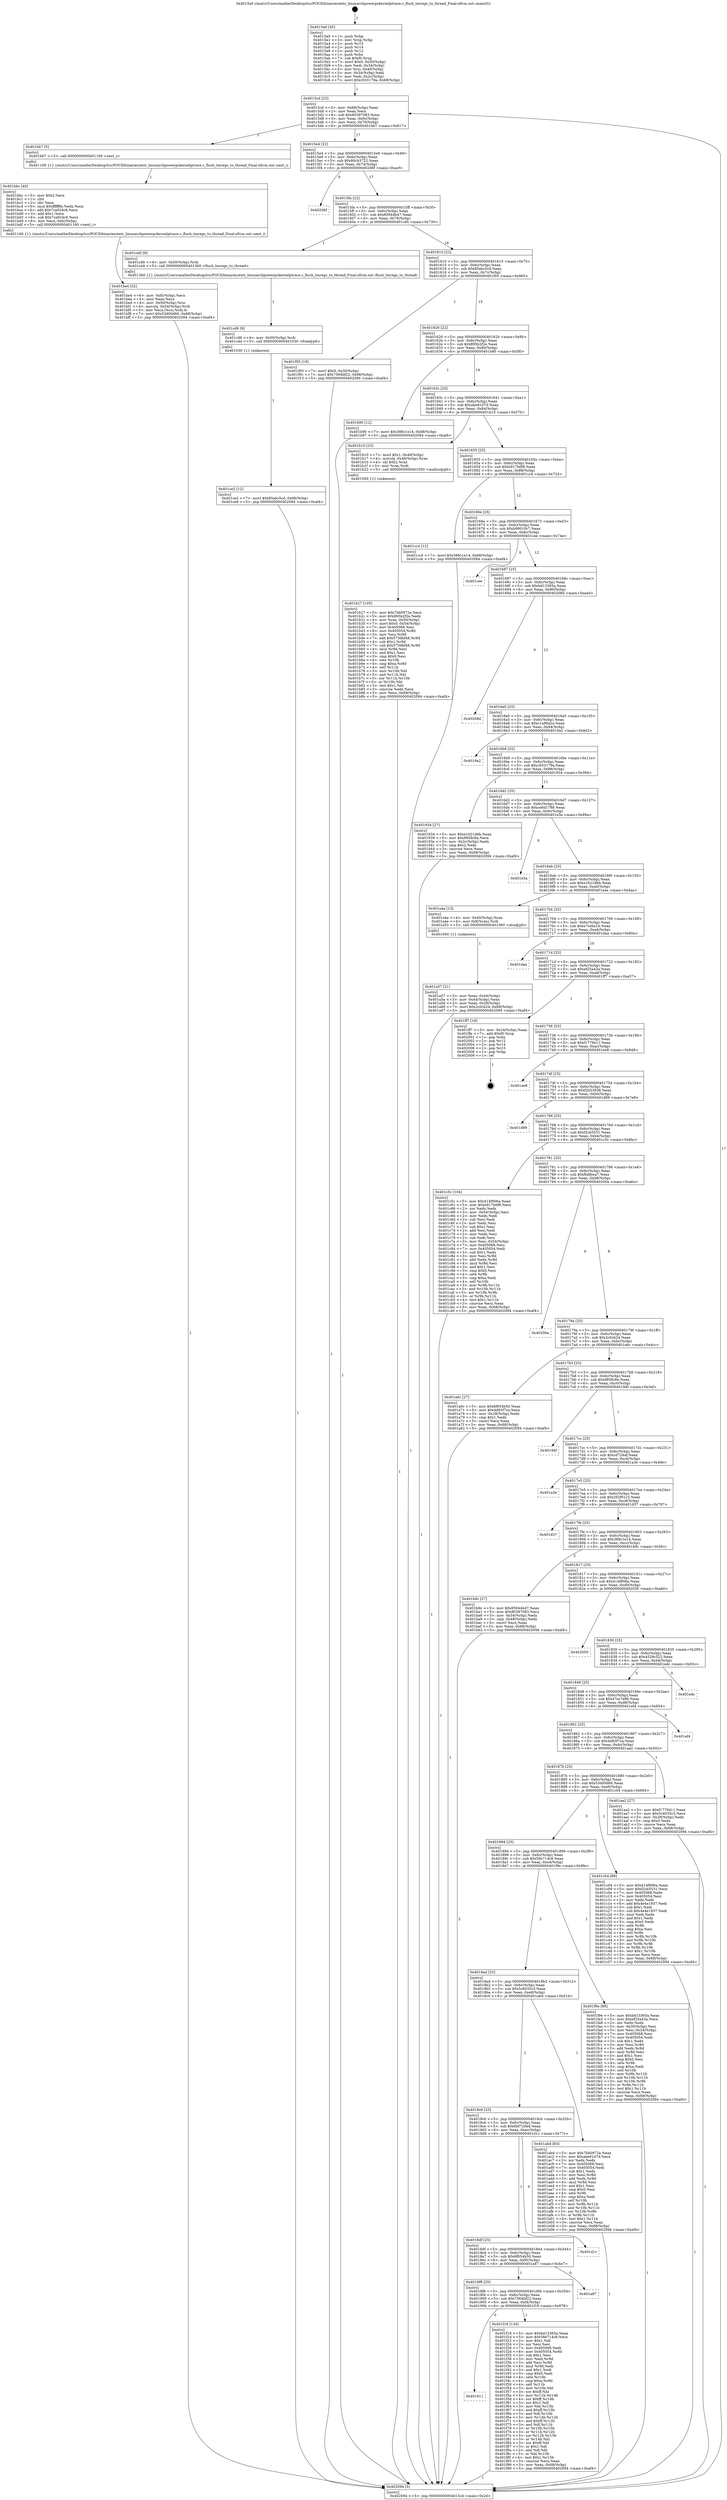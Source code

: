 digraph "0x4015a0" {
  label = "0x4015a0 (/mnt/c/Users/mathe/Desktop/tcc/POCII/binaries/extr_linuxarchpowerpckernelptrace.c_flush_tmregs_to_thread_Final-ollvm.out::main(0))"
  labelloc = "t"
  node[shape=record]

  Entry [label="",width=0.3,height=0.3,shape=circle,fillcolor=black,style=filled]
  "0x4015cd" [label="{
     0x4015cd [23]\l
     | [instrs]\l
     &nbsp;&nbsp;0x4015cd \<+3\>: mov -0x68(%rbp),%eax\l
     &nbsp;&nbsp;0x4015d0 \<+2\>: mov %eax,%ecx\l
     &nbsp;&nbsp;0x4015d2 \<+6\>: sub $0x80397083,%ecx\l
     &nbsp;&nbsp;0x4015d8 \<+3\>: mov %eax,-0x6c(%rbp)\l
     &nbsp;&nbsp;0x4015db \<+3\>: mov %ecx,-0x70(%rbp)\l
     &nbsp;&nbsp;0x4015de \<+6\>: je 0000000000401bb7 \<main+0x617\>\l
  }"]
  "0x401bb7" [label="{
     0x401bb7 [5]\l
     | [instrs]\l
     &nbsp;&nbsp;0x401bb7 \<+5\>: call 0000000000401160 \<next_i\>\l
     | [calls]\l
     &nbsp;&nbsp;0x401160 \{1\} (/mnt/c/Users/mathe/Desktop/tcc/POCII/binaries/extr_linuxarchpowerpckernelptrace.c_flush_tmregs_to_thread_Final-ollvm.out::next_i)\l
  }"]
  "0x4015e4" [label="{
     0x4015e4 [22]\l
     | [instrs]\l
     &nbsp;&nbsp;0x4015e4 \<+5\>: jmp 00000000004015e9 \<main+0x49\>\l
     &nbsp;&nbsp;0x4015e9 \<+3\>: mov -0x6c(%rbp),%eax\l
     &nbsp;&nbsp;0x4015ec \<+5\>: sub $0x80cb3722,%eax\l
     &nbsp;&nbsp;0x4015f1 \<+3\>: mov %eax,-0x74(%rbp)\l
     &nbsp;&nbsp;0x4015f4 \<+6\>: je 000000000040206f \<main+0xacf\>\l
  }"]
  Exit [label="",width=0.3,height=0.3,shape=circle,fillcolor=black,style=filled,peripheries=2]
  "0x40206f" [label="{
     0x40206f\l
  }", style=dashed]
  "0x4015fa" [label="{
     0x4015fa [22]\l
     | [instrs]\l
     &nbsp;&nbsp;0x4015fa \<+5\>: jmp 00000000004015ff \<main+0x5f\>\l
     &nbsp;&nbsp;0x4015ff \<+3\>: mov -0x6c(%rbp),%eax\l
     &nbsp;&nbsp;0x401602 \<+5\>: sub $0x85944b47,%eax\l
     &nbsp;&nbsp;0x401607 \<+3\>: mov %eax,-0x78(%rbp)\l
     &nbsp;&nbsp;0x40160a \<+6\>: je 0000000000401cd0 \<main+0x730\>\l
  }"]
  "0x401911" [label="{
     0x401911\l
  }", style=dashed]
  "0x401cd0" [label="{
     0x401cd0 [9]\l
     | [instrs]\l
     &nbsp;&nbsp;0x401cd0 \<+4\>: mov -0x50(%rbp),%rdi\l
     &nbsp;&nbsp;0x401cd4 \<+5\>: call 00000000004013b0 \<flush_tmregs_to_thread\>\l
     | [calls]\l
     &nbsp;&nbsp;0x4013b0 \{1\} (/mnt/c/Users/mathe/Desktop/tcc/POCII/binaries/extr_linuxarchpowerpckernelptrace.c_flush_tmregs_to_thread_Final-ollvm.out::flush_tmregs_to_thread)\l
  }"]
  "0x401610" [label="{
     0x401610 [22]\l
     | [instrs]\l
     &nbsp;&nbsp;0x401610 \<+5\>: jmp 0000000000401615 \<main+0x75\>\l
     &nbsp;&nbsp;0x401615 \<+3\>: mov -0x6c(%rbp),%eax\l
     &nbsp;&nbsp;0x401618 \<+5\>: sub $0x85abc5cd,%eax\l
     &nbsp;&nbsp;0x40161d \<+3\>: mov %eax,-0x7c(%rbp)\l
     &nbsp;&nbsp;0x401620 \<+6\>: je 0000000000401f05 \<main+0x965\>\l
  }"]
  "0x401f18" [label="{
     0x401f18 [134]\l
     | [instrs]\l
     &nbsp;&nbsp;0x401f18 \<+5\>: mov $0xbd13365a,%eax\l
     &nbsp;&nbsp;0x401f1d \<+5\>: mov $0x58e714c8,%ecx\l
     &nbsp;&nbsp;0x401f22 \<+2\>: mov $0x1,%dl\l
     &nbsp;&nbsp;0x401f24 \<+2\>: xor %esi,%esi\l
     &nbsp;&nbsp;0x401f26 \<+7\>: mov 0x405068,%edi\l
     &nbsp;&nbsp;0x401f2d \<+8\>: mov 0x405054,%r8d\l
     &nbsp;&nbsp;0x401f35 \<+3\>: sub $0x1,%esi\l
     &nbsp;&nbsp;0x401f38 \<+3\>: mov %edi,%r9d\l
     &nbsp;&nbsp;0x401f3b \<+3\>: add %esi,%r9d\l
     &nbsp;&nbsp;0x401f3e \<+4\>: imul %r9d,%edi\l
     &nbsp;&nbsp;0x401f42 \<+3\>: and $0x1,%edi\l
     &nbsp;&nbsp;0x401f45 \<+3\>: cmp $0x0,%edi\l
     &nbsp;&nbsp;0x401f48 \<+4\>: sete %r10b\l
     &nbsp;&nbsp;0x401f4c \<+4\>: cmp $0xa,%r8d\l
     &nbsp;&nbsp;0x401f50 \<+4\>: setl %r11b\l
     &nbsp;&nbsp;0x401f54 \<+3\>: mov %r10b,%bl\l
     &nbsp;&nbsp;0x401f57 \<+3\>: xor $0xff,%bl\l
     &nbsp;&nbsp;0x401f5a \<+3\>: mov %r11b,%r14b\l
     &nbsp;&nbsp;0x401f5d \<+4\>: xor $0xff,%r14b\l
     &nbsp;&nbsp;0x401f61 \<+3\>: xor $0x1,%dl\l
     &nbsp;&nbsp;0x401f64 \<+3\>: mov %bl,%r15b\l
     &nbsp;&nbsp;0x401f67 \<+4\>: and $0xff,%r15b\l
     &nbsp;&nbsp;0x401f6b \<+3\>: and %dl,%r10b\l
     &nbsp;&nbsp;0x401f6e \<+3\>: mov %r14b,%r12b\l
     &nbsp;&nbsp;0x401f71 \<+4\>: and $0xff,%r12b\l
     &nbsp;&nbsp;0x401f75 \<+3\>: and %dl,%r11b\l
     &nbsp;&nbsp;0x401f78 \<+3\>: or %r10b,%r15b\l
     &nbsp;&nbsp;0x401f7b \<+3\>: or %r11b,%r12b\l
     &nbsp;&nbsp;0x401f7e \<+3\>: xor %r12b,%r15b\l
     &nbsp;&nbsp;0x401f81 \<+3\>: or %r14b,%bl\l
     &nbsp;&nbsp;0x401f84 \<+3\>: xor $0xff,%bl\l
     &nbsp;&nbsp;0x401f87 \<+3\>: or $0x1,%dl\l
     &nbsp;&nbsp;0x401f8a \<+2\>: and %dl,%bl\l
     &nbsp;&nbsp;0x401f8c \<+3\>: or %bl,%r15b\l
     &nbsp;&nbsp;0x401f8f \<+4\>: test $0x1,%r15b\l
     &nbsp;&nbsp;0x401f93 \<+3\>: cmovne %ecx,%eax\l
     &nbsp;&nbsp;0x401f96 \<+3\>: mov %eax,-0x68(%rbp)\l
     &nbsp;&nbsp;0x401f99 \<+5\>: jmp 0000000000402094 \<main+0xaf4\>\l
  }"]
  "0x401f05" [label="{
     0x401f05 [19]\l
     | [instrs]\l
     &nbsp;&nbsp;0x401f05 \<+7\>: movl $0x0,-0x30(%rbp)\l
     &nbsp;&nbsp;0x401f0c \<+7\>: movl $0x7564bf22,-0x68(%rbp)\l
     &nbsp;&nbsp;0x401f13 \<+5\>: jmp 0000000000402094 \<main+0xaf4\>\l
  }"]
  "0x401626" [label="{
     0x401626 [22]\l
     | [instrs]\l
     &nbsp;&nbsp;0x401626 \<+5\>: jmp 000000000040162b \<main+0x8b\>\l
     &nbsp;&nbsp;0x40162b \<+3\>: mov -0x6c(%rbp),%eax\l
     &nbsp;&nbsp;0x40162e \<+5\>: sub $0x895b2f2e,%eax\l
     &nbsp;&nbsp;0x401633 \<+3\>: mov %eax,-0x80(%rbp)\l
     &nbsp;&nbsp;0x401636 \<+6\>: je 0000000000401b90 \<main+0x5f0\>\l
  }"]
  "0x4018f8" [label="{
     0x4018f8 [25]\l
     | [instrs]\l
     &nbsp;&nbsp;0x4018f8 \<+5\>: jmp 00000000004018fd \<main+0x35d\>\l
     &nbsp;&nbsp;0x4018fd \<+3\>: mov -0x6c(%rbp),%eax\l
     &nbsp;&nbsp;0x401900 \<+5\>: sub $0x7564bf22,%eax\l
     &nbsp;&nbsp;0x401905 \<+6\>: mov %eax,-0xf4(%rbp)\l
     &nbsp;&nbsp;0x40190b \<+6\>: je 0000000000401f18 \<main+0x978\>\l
  }"]
  "0x401b90" [label="{
     0x401b90 [12]\l
     | [instrs]\l
     &nbsp;&nbsp;0x401b90 \<+7\>: movl $0x388c1e14,-0x68(%rbp)\l
     &nbsp;&nbsp;0x401b97 \<+5\>: jmp 0000000000402094 \<main+0xaf4\>\l
  }"]
  "0x40163c" [label="{
     0x40163c [25]\l
     | [instrs]\l
     &nbsp;&nbsp;0x40163c \<+5\>: jmp 0000000000401641 \<main+0xa1\>\l
     &nbsp;&nbsp;0x401641 \<+3\>: mov -0x6c(%rbp),%eax\l
     &nbsp;&nbsp;0x401644 \<+5\>: sub $0xabe91d7d,%eax\l
     &nbsp;&nbsp;0x401649 \<+6\>: mov %eax,-0x84(%rbp)\l
     &nbsp;&nbsp;0x40164f \<+6\>: je 0000000000401b10 \<main+0x570\>\l
  }"]
  "0x401a87" [label="{
     0x401a87\l
  }", style=dashed]
  "0x401b10" [label="{
     0x401b10 [23]\l
     | [instrs]\l
     &nbsp;&nbsp;0x401b10 \<+7\>: movl $0x1,-0x48(%rbp)\l
     &nbsp;&nbsp;0x401b17 \<+4\>: movslq -0x48(%rbp),%rax\l
     &nbsp;&nbsp;0x401b1b \<+4\>: shl $0x2,%rax\l
     &nbsp;&nbsp;0x401b1f \<+3\>: mov %rax,%rdi\l
     &nbsp;&nbsp;0x401b22 \<+5\>: call 0000000000401050 \<malloc@plt\>\l
     | [calls]\l
     &nbsp;&nbsp;0x401050 \{1\} (unknown)\l
  }"]
  "0x401655" [label="{
     0x401655 [25]\l
     | [instrs]\l
     &nbsp;&nbsp;0x401655 \<+5\>: jmp 000000000040165a \<main+0xba\>\l
     &nbsp;&nbsp;0x40165a \<+3\>: mov -0x6c(%rbp),%eax\l
     &nbsp;&nbsp;0x40165d \<+5\>: sub $0xb917b6f8,%eax\l
     &nbsp;&nbsp;0x401662 \<+6\>: mov %eax,-0x88(%rbp)\l
     &nbsp;&nbsp;0x401668 \<+6\>: je 0000000000401cc4 \<main+0x724\>\l
  }"]
  "0x4018df" [label="{
     0x4018df [25]\l
     | [instrs]\l
     &nbsp;&nbsp;0x4018df \<+5\>: jmp 00000000004018e4 \<main+0x344\>\l
     &nbsp;&nbsp;0x4018e4 \<+3\>: mov -0x6c(%rbp),%eax\l
     &nbsp;&nbsp;0x4018e7 \<+5\>: sub $0x6f654b50,%eax\l
     &nbsp;&nbsp;0x4018ec \<+6\>: mov %eax,-0xf0(%rbp)\l
     &nbsp;&nbsp;0x4018f2 \<+6\>: je 0000000000401a87 \<main+0x4e7\>\l
  }"]
  "0x401cc4" [label="{
     0x401cc4 [12]\l
     | [instrs]\l
     &nbsp;&nbsp;0x401cc4 \<+7\>: movl $0x388c1e14,-0x68(%rbp)\l
     &nbsp;&nbsp;0x401ccb \<+5\>: jmp 0000000000402094 \<main+0xaf4\>\l
  }"]
  "0x40166e" [label="{
     0x40166e [25]\l
     | [instrs]\l
     &nbsp;&nbsp;0x40166e \<+5\>: jmp 0000000000401673 \<main+0xd3\>\l
     &nbsp;&nbsp;0x401673 \<+3\>: mov -0x6c(%rbp),%eax\l
     &nbsp;&nbsp;0x401676 \<+5\>: sub $0xb99010c7,%eax\l
     &nbsp;&nbsp;0x40167b \<+6\>: mov %eax,-0x8c(%rbp)\l
     &nbsp;&nbsp;0x401681 \<+6\>: je 0000000000401cee \<main+0x74e\>\l
  }"]
  "0x401d1c" [label="{
     0x401d1c\l
  }", style=dashed]
  "0x401cee" [label="{
     0x401cee\l
  }", style=dashed]
  "0x401687" [label="{
     0x401687 [25]\l
     | [instrs]\l
     &nbsp;&nbsp;0x401687 \<+5\>: jmp 000000000040168c \<main+0xec\>\l
     &nbsp;&nbsp;0x40168c \<+3\>: mov -0x6c(%rbp),%eax\l
     &nbsp;&nbsp;0x40168f \<+5\>: sub $0xbd13365a,%eax\l
     &nbsp;&nbsp;0x401694 \<+6\>: mov %eax,-0x90(%rbp)\l
     &nbsp;&nbsp;0x40169a \<+6\>: je 000000000040208d \<main+0xaed\>\l
  }"]
  "0x401ce2" [label="{
     0x401ce2 [12]\l
     | [instrs]\l
     &nbsp;&nbsp;0x401ce2 \<+7\>: movl $0x85abc5cd,-0x68(%rbp)\l
     &nbsp;&nbsp;0x401ce9 \<+5\>: jmp 0000000000402094 \<main+0xaf4\>\l
  }"]
  "0x40208d" [label="{
     0x40208d\l
  }", style=dashed]
  "0x4016a0" [label="{
     0x4016a0 [25]\l
     | [instrs]\l
     &nbsp;&nbsp;0x4016a0 \<+5\>: jmp 00000000004016a5 \<main+0x105\>\l
     &nbsp;&nbsp;0x4016a5 \<+3\>: mov -0x6c(%rbp),%eax\l
     &nbsp;&nbsp;0x4016a8 \<+5\>: sub $0xc1a98a2a,%eax\l
     &nbsp;&nbsp;0x4016ad \<+6\>: mov %eax,-0x94(%rbp)\l
     &nbsp;&nbsp;0x4016b3 \<+6\>: je 00000000004019a2 \<main+0x402\>\l
  }"]
  "0x401cd9" [label="{
     0x401cd9 [9]\l
     | [instrs]\l
     &nbsp;&nbsp;0x401cd9 \<+4\>: mov -0x50(%rbp),%rdi\l
     &nbsp;&nbsp;0x401cdd \<+5\>: call 0000000000401030 \<free@plt\>\l
     | [calls]\l
     &nbsp;&nbsp;0x401030 \{1\} (unknown)\l
  }"]
  "0x4019a2" [label="{
     0x4019a2\l
  }", style=dashed]
  "0x4016b9" [label="{
     0x4016b9 [25]\l
     | [instrs]\l
     &nbsp;&nbsp;0x4016b9 \<+5\>: jmp 00000000004016be \<main+0x11e\>\l
     &nbsp;&nbsp;0x4016be \<+3\>: mov -0x6c(%rbp),%eax\l
     &nbsp;&nbsp;0x4016c1 \<+5\>: sub $0xc933179a,%eax\l
     &nbsp;&nbsp;0x4016c6 \<+6\>: mov %eax,-0x98(%rbp)\l
     &nbsp;&nbsp;0x4016cc \<+6\>: je 0000000000401934 \<main+0x394\>\l
  }"]
  "0x401be4" [label="{
     0x401be4 [32]\l
     | [instrs]\l
     &nbsp;&nbsp;0x401be4 \<+6\>: mov -0xfc(%rbp),%ecx\l
     &nbsp;&nbsp;0x401bea \<+3\>: imul %eax,%ecx\l
     &nbsp;&nbsp;0x401bed \<+4\>: mov -0x50(%rbp),%rsi\l
     &nbsp;&nbsp;0x401bf1 \<+4\>: movslq -0x54(%rbp),%rdi\l
     &nbsp;&nbsp;0x401bf5 \<+3\>: mov %ecx,(%rsi,%rdi,4)\l
     &nbsp;&nbsp;0x401bf8 \<+7\>: movl $0x53d00d66,-0x68(%rbp)\l
     &nbsp;&nbsp;0x401bff \<+5\>: jmp 0000000000402094 \<main+0xaf4\>\l
  }"]
  "0x401934" [label="{
     0x401934 [27]\l
     | [instrs]\l
     &nbsp;&nbsp;0x401934 \<+5\>: mov $0xe1621d6b,%eax\l
     &nbsp;&nbsp;0x401939 \<+5\>: mov $0x9858c6e,%ecx\l
     &nbsp;&nbsp;0x40193e \<+3\>: mov -0x2c(%rbp),%edx\l
     &nbsp;&nbsp;0x401941 \<+3\>: cmp $0x2,%edx\l
     &nbsp;&nbsp;0x401944 \<+3\>: cmovne %ecx,%eax\l
     &nbsp;&nbsp;0x401947 \<+3\>: mov %eax,-0x68(%rbp)\l
     &nbsp;&nbsp;0x40194a \<+5\>: jmp 0000000000402094 \<main+0xaf4\>\l
  }"]
  "0x4016d2" [label="{
     0x4016d2 [25]\l
     | [instrs]\l
     &nbsp;&nbsp;0x4016d2 \<+5\>: jmp 00000000004016d7 \<main+0x137\>\l
     &nbsp;&nbsp;0x4016d7 \<+3\>: mov -0x6c(%rbp),%eax\l
     &nbsp;&nbsp;0x4016da \<+5\>: sub $0xce6d1788,%eax\l
     &nbsp;&nbsp;0x4016df \<+6\>: mov %eax,-0x9c(%rbp)\l
     &nbsp;&nbsp;0x4016e5 \<+6\>: je 0000000000401e3a \<main+0x89a\>\l
  }"]
  "0x402094" [label="{
     0x402094 [5]\l
     | [instrs]\l
     &nbsp;&nbsp;0x402094 \<+5\>: jmp 00000000004015cd \<main+0x2d\>\l
  }"]
  "0x4015a0" [label="{
     0x4015a0 [45]\l
     | [instrs]\l
     &nbsp;&nbsp;0x4015a0 \<+1\>: push %rbp\l
     &nbsp;&nbsp;0x4015a1 \<+3\>: mov %rsp,%rbp\l
     &nbsp;&nbsp;0x4015a4 \<+2\>: push %r15\l
     &nbsp;&nbsp;0x4015a6 \<+2\>: push %r14\l
     &nbsp;&nbsp;0x4015a8 \<+2\>: push %r12\l
     &nbsp;&nbsp;0x4015aa \<+1\>: push %rbx\l
     &nbsp;&nbsp;0x4015ab \<+7\>: sub $0xf0,%rsp\l
     &nbsp;&nbsp;0x4015b2 \<+7\>: movl $0x0,-0x30(%rbp)\l
     &nbsp;&nbsp;0x4015b9 \<+3\>: mov %edi,-0x34(%rbp)\l
     &nbsp;&nbsp;0x4015bc \<+4\>: mov %rsi,-0x40(%rbp)\l
     &nbsp;&nbsp;0x4015c0 \<+3\>: mov -0x34(%rbp),%edi\l
     &nbsp;&nbsp;0x4015c3 \<+3\>: mov %edi,-0x2c(%rbp)\l
     &nbsp;&nbsp;0x4015c6 \<+7\>: movl $0xc933179a,-0x68(%rbp)\l
  }"]
  "0x401bbc" [label="{
     0x401bbc [40]\l
     | [instrs]\l
     &nbsp;&nbsp;0x401bbc \<+5\>: mov $0x2,%ecx\l
     &nbsp;&nbsp;0x401bc1 \<+1\>: cltd\l
     &nbsp;&nbsp;0x401bc2 \<+2\>: idiv %ecx\l
     &nbsp;&nbsp;0x401bc4 \<+6\>: imul $0xfffffffe,%edx,%ecx\l
     &nbsp;&nbsp;0x401bca \<+6\>: add $0x7ca924c6,%ecx\l
     &nbsp;&nbsp;0x401bd0 \<+3\>: add $0x1,%ecx\l
     &nbsp;&nbsp;0x401bd3 \<+6\>: sub $0x7ca924c6,%ecx\l
     &nbsp;&nbsp;0x401bd9 \<+6\>: mov %ecx,-0xfc(%rbp)\l
     &nbsp;&nbsp;0x401bdf \<+5\>: call 0000000000401160 \<next_i\>\l
     | [calls]\l
     &nbsp;&nbsp;0x401160 \{1\} (/mnt/c/Users/mathe/Desktop/tcc/POCII/binaries/extr_linuxarchpowerpckernelptrace.c_flush_tmregs_to_thread_Final-ollvm.out::next_i)\l
  }"]
  "0x401e3a" [label="{
     0x401e3a\l
  }", style=dashed]
  "0x4016eb" [label="{
     0x4016eb [25]\l
     | [instrs]\l
     &nbsp;&nbsp;0x4016eb \<+5\>: jmp 00000000004016f0 \<main+0x150\>\l
     &nbsp;&nbsp;0x4016f0 \<+3\>: mov -0x6c(%rbp),%eax\l
     &nbsp;&nbsp;0x4016f3 \<+5\>: sub $0xe1621d6b,%eax\l
     &nbsp;&nbsp;0x4016f8 \<+6\>: mov %eax,-0xa0(%rbp)\l
     &nbsp;&nbsp;0x4016fe \<+6\>: je 0000000000401a4a \<main+0x4aa\>\l
  }"]
  "0x401b27" [label="{
     0x401b27 [105]\l
     | [instrs]\l
     &nbsp;&nbsp;0x401b27 \<+5\>: mov $0x7bb0972e,%ecx\l
     &nbsp;&nbsp;0x401b2c \<+5\>: mov $0x895b2f2e,%edx\l
     &nbsp;&nbsp;0x401b31 \<+4\>: mov %rax,-0x50(%rbp)\l
     &nbsp;&nbsp;0x401b35 \<+7\>: movl $0x0,-0x54(%rbp)\l
     &nbsp;&nbsp;0x401b3c \<+7\>: mov 0x405068,%esi\l
     &nbsp;&nbsp;0x401b43 \<+8\>: mov 0x405054,%r8d\l
     &nbsp;&nbsp;0x401b4b \<+3\>: mov %esi,%r9d\l
     &nbsp;&nbsp;0x401b4e \<+7\>: add $0x573dbf48,%r9d\l
     &nbsp;&nbsp;0x401b55 \<+4\>: sub $0x1,%r9d\l
     &nbsp;&nbsp;0x401b59 \<+7\>: sub $0x573dbf48,%r9d\l
     &nbsp;&nbsp;0x401b60 \<+4\>: imul %r9d,%esi\l
     &nbsp;&nbsp;0x401b64 \<+3\>: and $0x1,%esi\l
     &nbsp;&nbsp;0x401b67 \<+3\>: cmp $0x0,%esi\l
     &nbsp;&nbsp;0x401b6a \<+4\>: sete %r10b\l
     &nbsp;&nbsp;0x401b6e \<+4\>: cmp $0xa,%r8d\l
     &nbsp;&nbsp;0x401b72 \<+4\>: setl %r11b\l
     &nbsp;&nbsp;0x401b76 \<+3\>: mov %r10b,%bl\l
     &nbsp;&nbsp;0x401b79 \<+3\>: and %r11b,%bl\l
     &nbsp;&nbsp;0x401b7c \<+3\>: xor %r11b,%r10b\l
     &nbsp;&nbsp;0x401b7f \<+3\>: or %r10b,%bl\l
     &nbsp;&nbsp;0x401b82 \<+3\>: test $0x1,%bl\l
     &nbsp;&nbsp;0x401b85 \<+3\>: cmovne %edx,%ecx\l
     &nbsp;&nbsp;0x401b88 \<+3\>: mov %ecx,-0x68(%rbp)\l
     &nbsp;&nbsp;0x401b8b \<+5\>: jmp 0000000000402094 \<main+0xaf4\>\l
  }"]
  "0x401a4a" [label="{
     0x401a4a [13]\l
     | [instrs]\l
     &nbsp;&nbsp;0x401a4a \<+4\>: mov -0x40(%rbp),%rax\l
     &nbsp;&nbsp;0x401a4e \<+4\>: mov 0x8(%rax),%rdi\l
     &nbsp;&nbsp;0x401a52 \<+5\>: call 0000000000401060 \<atoi@plt\>\l
     | [calls]\l
     &nbsp;&nbsp;0x401060 \{1\} (unknown)\l
  }"]
  "0x401704" [label="{
     0x401704 [25]\l
     | [instrs]\l
     &nbsp;&nbsp;0x401704 \<+5\>: jmp 0000000000401709 \<main+0x169\>\l
     &nbsp;&nbsp;0x401709 \<+3\>: mov -0x6c(%rbp),%eax\l
     &nbsp;&nbsp;0x40170c \<+5\>: sub $0xe7ceba1b,%eax\l
     &nbsp;&nbsp;0x401711 \<+6\>: mov %eax,-0xa4(%rbp)\l
     &nbsp;&nbsp;0x401717 \<+6\>: je 0000000000401daa \<main+0x80a\>\l
  }"]
  "0x401a57" [label="{
     0x401a57 [21]\l
     | [instrs]\l
     &nbsp;&nbsp;0x401a57 \<+3\>: mov %eax,-0x44(%rbp)\l
     &nbsp;&nbsp;0x401a5a \<+3\>: mov -0x44(%rbp),%eax\l
     &nbsp;&nbsp;0x401a5d \<+3\>: mov %eax,-0x28(%rbp)\l
     &nbsp;&nbsp;0x401a60 \<+7\>: movl $0x2c0cb24,-0x68(%rbp)\l
     &nbsp;&nbsp;0x401a67 \<+5\>: jmp 0000000000402094 \<main+0xaf4\>\l
  }"]
  "0x4018c6" [label="{
     0x4018c6 [25]\l
     | [instrs]\l
     &nbsp;&nbsp;0x4018c6 \<+5\>: jmp 00000000004018cb \<main+0x32b\>\l
     &nbsp;&nbsp;0x4018cb \<+3\>: mov -0x6c(%rbp),%eax\l
     &nbsp;&nbsp;0x4018ce \<+5\>: sub $0x6bf720ed,%eax\l
     &nbsp;&nbsp;0x4018d3 \<+6\>: mov %eax,-0xec(%rbp)\l
     &nbsp;&nbsp;0x4018d9 \<+6\>: je 0000000000401d1c \<main+0x77c\>\l
  }"]
  "0x401daa" [label="{
     0x401daa\l
  }", style=dashed]
  "0x40171d" [label="{
     0x40171d [25]\l
     | [instrs]\l
     &nbsp;&nbsp;0x40171d \<+5\>: jmp 0000000000401722 \<main+0x182\>\l
     &nbsp;&nbsp;0x401722 \<+3\>: mov -0x6c(%rbp),%eax\l
     &nbsp;&nbsp;0x401725 \<+5\>: sub $0xef25a43a,%eax\l
     &nbsp;&nbsp;0x40172a \<+6\>: mov %eax,-0xa8(%rbp)\l
     &nbsp;&nbsp;0x401730 \<+6\>: je 0000000000401ff7 \<main+0xa57\>\l
  }"]
  "0x401abd" [label="{
     0x401abd [83]\l
     | [instrs]\l
     &nbsp;&nbsp;0x401abd \<+5\>: mov $0x7bb0972e,%eax\l
     &nbsp;&nbsp;0x401ac2 \<+5\>: mov $0xabe91d7d,%ecx\l
     &nbsp;&nbsp;0x401ac7 \<+2\>: xor %edx,%edx\l
     &nbsp;&nbsp;0x401ac9 \<+7\>: mov 0x405068,%esi\l
     &nbsp;&nbsp;0x401ad0 \<+7\>: mov 0x405054,%edi\l
     &nbsp;&nbsp;0x401ad7 \<+3\>: sub $0x1,%edx\l
     &nbsp;&nbsp;0x401ada \<+3\>: mov %esi,%r8d\l
     &nbsp;&nbsp;0x401add \<+3\>: add %edx,%r8d\l
     &nbsp;&nbsp;0x401ae0 \<+4\>: imul %r8d,%esi\l
     &nbsp;&nbsp;0x401ae4 \<+3\>: and $0x1,%esi\l
     &nbsp;&nbsp;0x401ae7 \<+3\>: cmp $0x0,%esi\l
     &nbsp;&nbsp;0x401aea \<+4\>: sete %r9b\l
     &nbsp;&nbsp;0x401aee \<+3\>: cmp $0xa,%edi\l
     &nbsp;&nbsp;0x401af1 \<+4\>: setl %r10b\l
     &nbsp;&nbsp;0x401af5 \<+3\>: mov %r9b,%r11b\l
     &nbsp;&nbsp;0x401af8 \<+3\>: and %r10b,%r11b\l
     &nbsp;&nbsp;0x401afb \<+3\>: xor %r10b,%r9b\l
     &nbsp;&nbsp;0x401afe \<+3\>: or %r9b,%r11b\l
     &nbsp;&nbsp;0x401b01 \<+4\>: test $0x1,%r11b\l
     &nbsp;&nbsp;0x401b05 \<+3\>: cmovne %ecx,%eax\l
     &nbsp;&nbsp;0x401b08 \<+3\>: mov %eax,-0x68(%rbp)\l
     &nbsp;&nbsp;0x401b0b \<+5\>: jmp 0000000000402094 \<main+0xaf4\>\l
  }"]
  "0x401ff7" [label="{
     0x401ff7 [19]\l
     | [instrs]\l
     &nbsp;&nbsp;0x401ff7 \<+3\>: mov -0x24(%rbp),%eax\l
     &nbsp;&nbsp;0x401ffa \<+7\>: add $0xf0,%rsp\l
     &nbsp;&nbsp;0x402001 \<+1\>: pop %rbx\l
     &nbsp;&nbsp;0x402002 \<+2\>: pop %r12\l
     &nbsp;&nbsp;0x402004 \<+2\>: pop %r14\l
     &nbsp;&nbsp;0x402006 \<+2\>: pop %r15\l
     &nbsp;&nbsp;0x402008 \<+1\>: pop %rbp\l
     &nbsp;&nbsp;0x402009 \<+1\>: ret\l
  }"]
  "0x401736" [label="{
     0x401736 [25]\l
     | [instrs]\l
     &nbsp;&nbsp;0x401736 \<+5\>: jmp 000000000040173b \<main+0x19b\>\l
     &nbsp;&nbsp;0x40173b \<+3\>: mov -0x6c(%rbp),%eax\l
     &nbsp;&nbsp;0x40173e \<+5\>: sub $0xf1779411,%eax\l
     &nbsp;&nbsp;0x401743 \<+6\>: mov %eax,-0xac(%rbp)\l
     &nbsp;&nbsp;0x401749 \<+6\>: je 0000000000401ee8 \<main+0x948\>\l
  }"]
  "0x4018ad" [label="{
     0x4018ad [25]\l
     | [instrs]\l
     &nbsp;&nbsp;0x4018ad \<+5\>: jmp 00000000004018b2 \<main+0x312\>\l
     &nbsp;&nbsp;0x4018b2 \<+3\>: mov -0x6c(%rbp),%eax\l
     &nbsp;&nbsp;0x4018b5 \<+5\>: sub $0x5c6035c3,%eax\l
     &nbsp;&nbsp;0x4018ba \<+6\>: mov %eax,-0xe8(%rbp)\l
     &nbsp;&nbsp;0x4018c0 \<+6\>: je 0000000000401abd \<main+0x51d\>\l
  }"]
  "0x401ee8" [label="{
     0x401ee8\l
  }", style=dashed]
  "0x40174f" [label="{
     0x40174f [25]\l
     | [instrs]\l
     &nbsp;&nbsp;0x40174f \<+5\>: jmp 0000000000401754 \<main+0x1b4\>\l
     &nbsp;&nbsp;0x401754 \<+3\>: mov -0x6c(%rbp),%eax\l
     &nbsp;&nbsp;0x401757 \<+5\>: sub $0xf2b53938,%eax\l
     &nbsp;&nbsp;0x40175c \<+6\>: mov %eax,-0xb0(%rbp)\l
     &nbsp;&nbsp;0x401762 \<+6\>: je 0000000000401d89 \<main+0x7e9\>\l
  }"]
  "0x401f9e" [label="{
     0x401f9e [89]\l
     | [instrs]\l
     &nbsp;&nbsp;0x401f9e \<+5\>: mov $0xbd13365a,%eax\l
     &nbsp;&nbsp;0x401fa3 \<+5\>: mov $0xef25a43a,%ecx\l
     &nbsp;&nbsp;0x401fa8 \<+2\>: xor %edx,%edx\l
     &nbsp;&nbsp;0x401faa \<+3\>: mov -0x30(%rbp),%esi\l
     &nbsp;&nbsp;0x401fad \<+3\>: mov %esi,-0x24(%rbp)\l
     &nbsp;&nbsp;0x401fb0 \<+7\>: mov 0x405068,%esi\l
     &nbsp;&nbsp;0x401fb7 \<+7\>: mov 0x405054,%edi\l
     &nbsp;&nbsp;0x401fbe \<+3\>: sub $0x1,%edx\l
     &nbsp;&nbsp;0x401fc1 \<+3\>: mov %esi,%r8d\l
     &nbsp;&nbsp;0x401fc4 \<+3\>: add %edx,%r8d\l
     &nbsp;&nbsp;0x401fc7 \<+4\>: imul %r8d,%esi\l
     &nbsp;&nbsp;0x401fcb \<+3\>: and $0x1,%esi\l
     &nbsp;&nbsp;0x401fce \<+3\>: cmp $0x0,%esi\l
     &nbsp;&nbsp;0x401fd1 \<+4\>: sete %r9b\l
     &nbsp;&nbsp;0x401fd5 \<+3\>: cmp $0xa,%edi\l
     &nbsp;&nbsp;0x401fd8 \<+4\>: setl %r10b\l
     &nbsp;&nbsp;0x401fdc \<+3\>: mov %r9b,%r11b\l
     &nbsp;&nbsp;0x401fdf \<+3\>: and %r10b,%r11b\l
     &nbsp;&nbsp;0x401fe2 \<+3\>: xor %r10b,%r9b\l
     &nbsp;&nbsp;0x401fe5 \<+3\>: or %r9b,%r11b\l
     &nbsp;&nbsp;0x401fe8 \<+4\>: test $0x1,%r11b\l
     &nbsp;&nbsp;0x401fec \<+3\>: cmovne %ecx,%eax\l
     &nbsp;&nbsp;0x401fef \<+3\>: mov %eax,-0x68(%rbp)\l
     &nbsp;&nbsp;0x401ff2 \<+5\>: jmp 0000000000402094 \<main+0xaf4\>\l
  }"]
  "0x401d89" [label="{
     0x401d89\l
  }", style=dashed]
  "0x401768" [label="{
     0x401768 [25]\l
     | [instrs]\l
     &nbsp;&nbsp;0x401768 \<+5\>: jmp 000000000040176d \<main+0x1cd\>\l
     &nbsp;&nbsp;0x40176d \<+3\>: mov -0x6c(%rbp),%eax\l
     &nbsp;&nbsp;0x401770 \<+5\>: sub $0xf2cb5531,%eax\l
     &nbsp;&nbsp;0x401775 \<+6\>: mov %eax,-0xb4(%rbp)\l
     &nbsp;&nbsp;0x40177b \<+6\>: je 0000000000401c5c \<main+0x6bc\>\l
  }"]
  "0x401894" [label="{
     0x401894 [25]\l
     | [instrs]\l
     &nbsp;&nbsp;0x401894 \<+5\>: jmp 0000000000401899 \<main+0x2f9\>\l
     &nbsp;&nbsp;0x401899 \<+3\>: mov -0x6c(%rbp),%eax\l
     &nbsp;&nbsp;0x40189c \<+5\>: sub $0x58e714c8,%eax\l
     &nbsp;&nbsp;0x4018a1 \<+6\>: mov %eax,-0xe4(%rbp)\l
     &nbsp;&nbsp;0x4018a7 \<+6\>: je 0000000000401f9e \<main+0x9fe\>\l
  }"]
  "0x401c5c" [label="{
     0x401c5c [104]\l
     | [instrs]\l
     &nbsp;&nbsp;0x401c5c \<+5\>: mov $0x414f906a,%eax\l
     &nbsp;&nbsp;0x401c61 \<+5\>: mov $0xb917b6f8,%ecx\l
     &nbsp;&nbsp;0x401c66 \<+2\>: xor %edx,%edx\l
     &nbsp;&nbsp;0x401c68 \<+3\>: mov -0x54(%rbp),%esi\l
     &nbsp;&nbsp;0x401c6b \<+2\>: mov %edx,%edi\l
     &nbsp;&nbsp;0x401c6d \<+2\>: sub %esi,%edi\l
     &nbsp;&nbsp;0x401c6f \<+2\>: mov %edx,%esi\l
     &nbsp;&nbsp;0x401c71 \<+3\>: sub $0x1,%esi\l
     &nbsp;&nbsp;0x401c74 \<+2\>: add %esi,%edi\l
     &nbsp;&nbsp;0x401c76 \<+2\>: mov %edx,%esi\l
     &nbsp;&nbsp;0x401c78 \<+2\>: sub %edi,%esi\l
     &nbsp;&nbsp;0x401c7a \<+3\>: mov %esi,-0x54(%rbp)\l
     &nbsp;&nbsp;0x401c7d \<+7\>: mov 0x405068,%esi\l
     &nbsp;&nbsp;0x401c84 \<+7\>: mov 0x405054,%edi\l
     &nbsp;&nbsp;0x401c8b \<+3\>: sub $0x1,%edx\l
     &nbsp;&nbsp;0x401c8e \<+3\>: mov %esi,%r8d\l
     &nbsp;&nbsp;0x401c91 \<+3\>: add %edx,%r8d\l
     &nbsp;&nbsp;0x401c94 \<+4\>: imul %r8d,%esi\l
     &nbsp;&nbsp;0x401c98 \<+3\>: and $0x1,%esi\l
     &nbsp;&nbsp;0x401c9b \<+3\>: cmp $0x0,%esi\l
     &nbsp;&nbsp;0x401c9e \<+4\>: sete %r9b\l
     &nbsp;&nbsp;0x401ca2 \<+3\>: cmp $0xa,%edi\l
     &nbsp;&nbsp;0x401ca5 \<+4\>: setl %r10b\l
     &nbsp;&nbsp;0x401ca9 \<+3\>: mov %r9b,%r11b\l
     &nbsp;&nbsp;0x401cac \<+3\>: and %r10b,%r11b\l
     &nbsp;&nbsp;0x401caf \<+3\>: xor %r10b,%r9b\l
     &nbsp;&nbsp;0x401cb2 \<+3\>: or %r9b,%r11b\l
     &nbsp;&nbsp;0x401cb5 \<+4\>: test $0x1,%r11b\l
     &nbsp;&nbsp;0x401cb9 \<+3\>: cmovne %ecx,%eax\l
     &nbsp;&nbsp;0x401cbc \<+3\>: mov %eax,-0x68(%rbp)\l
     &nbsp;&nbsp;0x401cbf \<+5\>: jmp 0000000000402094 \<main+0xaf4\>\l
  }"]
  "0x401781" [label="{
     0x401781 [25]\l
     | [instrs]\l
     &nbsp;&nbsp;0x401781 \<+5\>: jmp 0000000000401786 \<main+0x1e6\>\l
     &nbsp;&nbsp;0x401786 \<+3\>: mov -0x6c(%rbp),%eax\l
     &nbsp;&nbsp;0x401789 \<+5\>: sub $0xfbdfeea7,%eax\l
     &nbsp;&nbsp;0x40178e \<+6\>: mov %eax,-0xb8(%rbp)\l
     &nbsp;&nbsp;0x401794 \<+6\>: je 000000000040200a \<main+0xa6a\>\l
  }"]
  "0x401c04" [label="{
     0x401c04 [88]\l
     | [instrs]\l
     &nbsp;&nbsp;0x401c04 \<+5\>: mov $0x414f906a,%eax\l
     &nbsp;&nbsp;0x401c09 \<+5\>: mov $0xf2cb5531,%ecx\l
     &nbsp;&nbsp;0x401c0e \<+7\>: mov 0x405068,%edx\l
     &nbsp;&nbsp;0x401c15 \<+7\>: mov 0x405054,%esi\l
     &nbsp;&nbsp;0x401c1c \<+2\>: mov %edx,%edi\l
     &nbsp;&nbsp;0x401c1e \<+6\>: add $0x4e4e1937,%edi\l
     &nbsp;&nbsp;0x401c24 \<+3\>: sub $0x1,%edi\l
     &nbsp;&nbsp;0x401c27 \<+6\>: sub $0x4e4e1937,%edi\l
     &nbsp;&nbsp;0x401c2d \<+3\>: imul %edi,%edx\l
     &nbsp;&nbsp;0x401c30 \<+3\>: and $0x1,%edx\l
     &nbsp;&nbsp;0x401c33 \<+3\>: cmp $0x0,%edx\l
     &nbsp;&nbsp;0x401c36 \<+4\>: sete %r8b\l
     &nbsp;&nbsp;0x401c3a \<+3\>: cmp $0xa,%esi\l
     &nbsp;&nbsp;0x401c3d \<+4\>: setl %r9b\l
     &nbsp;&nbsp;0x401c41 \<+3\>: mov %r8b,%r10b\l
     &nbsp;&nbsp;0x401c44 \<+3\>: and %r9b,%r10b\l
     &nbsp;&nbsp;0x401c47 \<+3\>: xor %r9b,%r8b\l
     &nbsp;&nbsp;0x401c4a \<+3\>: or %r8b,%r10b\l
     &nbsp;&nbsp;0x401c4d \<+4\>: test $0x1,%r10b\l
     &nbsp;&nbsp;0x401c51 \<+3\>: cmovne %ecx,%eax\l
     &nbsp;&nbsp;0x401c54 \<+3\>: mov %eax,-0x68(%rbp)\l
     &nbsp;&nbsp;0x401c57 \<+5\>: jmp 0000000000402094 \<main+0xaf4\>\l
  }"]
  "0x40200a" [label="{
     0x40200a\l
  }", style=dashed]
  "0x40179a" [label="{
     0x40179a [25]\l
     | [instrs]\l
     &nbsp;&nbsp;0x40179a \<+5\>: jmp 000000000040179f \<main+0x1ff\>\l
     &nbsp;&nbsp;0x40179f \<+3\>: mov -0x6c(%rbp),%eax\l
     &nbsp;&nbsp;0x4017a2 \<+5\>: sub $0x2c0cb24,%eax\l
     &nbsp;&nbsp;0x4017a7 \<+6\>: mov %eax,-0xbc(%rbp)\l
     &nbsp;&nbsp;0x4017ad \<+6\>: je 0000000000401a6c \<main+0x4cc\>\l
  }"]
  "0x40187b" [label="{
     0x40187b [25]\l
     | [instrs]\l
     &nbsp;&nbsp;0x40187b \<+5\>: jmp 0000000000401880 \<main+0x2e0\>\l
     &nbsp;&nbsp;0x401880 \<+3\>: mov -0x6c(%rbp),%eax\l
     &nbsp;&nbsp;0x401883 \<+5\>: sub $0x53d00d66,%eax\l
     &nbsp;&nbsp;0x401888 \<+6\>: mov %eax,-0xe0(%rbp)\l
     &nbsp;&nbsp;0x40188e \<+6\>: je 0000000000401c04 \<main+0x664\>\l
  }"]
  "0x401a6c" [label="{
     0x401a6c [27]\l
     | [instrs]\l
     &nbsp;&nbsp;0x401a6c \<+5\>: mov $0x6f654b50,%eax\l
     &nbsp;&nbsp;0x401a71 \<+5\>: mov $0x4d83f7ca,%ecx\l
     &nbsp;&nbsp;0x401a76 \<+3\>: mov -0x28(%rbp),%edx\l
     &nbsp;&nbsp;0x401a79 \<+3\>: cmp $0x1,%edx\l
     &nbsp;&nbsp;0x401a7c \<+3\>: cmovl %ecx,%eax\l
     &nbsp;&nbsp;0x401a7f \<+3\>: mov %eax,-0x68(%rbp)\l
     &nbsp;&nbsp;0x401a82 \<+5\>: jmp 0000000000402094 \<main+0xaf4\>\l
  }"]
  "0x4017b3" [label="{
     0x4017b3 [25]\l
     | [instrs]\l
     &nbsp;&nbsp;0x4017b3 \<+5\>: jmp 00000000004017b8 \<main+0x218\>\l
     &nbsp;&nbsp;0x4017b8 \<+3\>: mov -0x6c(%rbp),%eax\l
     &nbsp;&nbsp;0x4017bb \<+5\>: sub $0x9858c6e,%eax\l
     &nbsp;&nbsp;0x4017c0 \<+6\>: mov %eax,-0xc0(%rbp)\l
     &nbsp;&nbsp;0x4017c6 \<+6\>: je 000000000040194f \<main+0x3af\>\l
  }"]
  "0x401aa2" [label="{
     0x401aa2 [27]\l
     | [instrs]\l
     &nbsp;&nbsp;0x401aa2 \<+5\>: mov $0xf1779411,%eax\l
     &nbsp;&nbsp;0x401aa7 \<+5\>: mov $0x5c6035c3,%ecx\l
     &nbsp;&nbsp;0x401aac \<+3\>: mov -0x28(%rbp),%edx\l
     &nbsp;&nbsp;0x401aaf \<+3\>: cmp $0x0,%edx\l
     &nbsp;&nbsp;0x401ab2 \<+3\>: cmove %ecx,%eax\l
     &nbsp;&nbsp;0x401ab5 \<+3\>: mov %eax,-0x68(%rbp)\l
     &nbsp;&nbsp;0x401ab8 \<+5\>: jmp 0000000000402094 \<main+0xaf4\>\l
  }"]
  "0x40194f" [label="{
     0x40194f\l
  }", style=dashed]
  "0x4017cc" [label="{
     0x4017cc [25]\l
     | [instrs]\l
     &nbsp;&nbsp;0x4017cc \<+5\>: jmp 00000000004017d1 \<main+0x231\>\l
     &nbsp;&nbsp;0x4017d1 \<+3\>: mov -0x6c(%rbp),%eax\l
     &nbsp;&nbsp;0x4017d4 \<+5\>: sub $0xcd724af,%eax\l
     &nbsp;&nbsp;0x4017d9 \<+6\>: mov %eax,-0xc4(%rbp)\l
     &nbsp;&nbsp;0x4017df \<+6\>: je 0000000000401a3e \<main+0x49e\>\l
  }"]
  "0x401862" [label="{
     0x401862 [25]\l
     | [instrs]\l
     &nbsp;&nbsp;0x401862 \<+5\>: jmp 0000000000401867 \<main+0x2c7\>\l
     &nbsp;&nbsp;0x401867 \<+3\>: mov -0x6c(%rbp),%eax\l
     &nbsp;&nbsp;0x40186a \<+5\>: sub $0x4d83f7ca,%eax\l
     &nbsp;&nbsp;0x40186f \<+6\>: mov %eax,-0xdc(%rbp)\l
     &nbsp;&nbsp;0x401875 \<+6\>: je 0000000000401aa2 \<main+0x502\>\l
  }"]
  "0x401a3e" [label="{
     0x401a3e\l
  }", style=dashed]
  "0x4017e5" [label="{
     0x4017e5 [25]\l
     | [instrs]\l
     &nbsp;&nbsp;0x4017e5 \<+5\>: jmp 00000000004017ea \<main+0x24a\>\l
     &nbsp;&nbsp;0x4017ea \<+3\>: mov -0x6c(%rbp),%eax\l
     &nbsp;&nbsp;0x4017ed \<+5\>: sub $0x292f01c3,%eax\l
     &nbsp;&nbsp;0x4017f2 \<+6\>: mov %eax,-0xc8(%rbp)\l
     &nbsp;&nbsp;0x4017f8 \<+6\>: je 0000000000401d37 \<main+0x797\>\l
  }"]
  "0x401ef4" [label="{
     0x401ef4\l
  }", style=dashed]
  "0x401d37" [label="{
     0x401d37\l
  }", style=dashed]
  "0x4017fe" [label="{
     0x4017fe [25]\l
     | [instrs]\l
     &nbsp;&nbsp;0x4017fe \<+5\>: jmp 0000000000401803 \<main+0x263\>\l
     &nbsp;&nbsp;0x401803 \<+3\>: mov -0x6c(%rbp),%eax\l
     &nbsp;&nbsp;0x401806 \<+5\>: sub $0x388c1e14,%eax\l
     &nbsp;&nbsp;0x40180b \<+6\>: mov %eax,-0xcc(%rbp)\l
     &nbsp;&nbsp;0x401811 \<+6\>: je 0000000000401b9c \<main+0x5fc\>\l
  }"]
  "0x401849" [label="{
     0x401849 [25]\l
     | [instrs]\l
     &nbsp;&nbsp;0x401849 \<+5\>: jmp 000000000040184e \<main+0x2ae\>\l
     &nbsp;&nbsp;0x40184e \<+3\>: mov -0x6c(%rbp),%eax\l
     &nbsp;&nbsp;0x401851 \<+5\>: sub $0x47ec7e86,%eax\l
     &nbsp;&nbsp;0x401856 \<+6\>: mov %eax,-0xd8(%rbp)\l
     &nbsp;&nbsp;0x40185c \<+6\>: je 0000000000401ef4 \<main+0x954\>\l
  }"]
  "0x401b9c" [label="{
     0x401b9c [27]\l
     | [instrs]\l
     &nbsp;&nbsp;0x401b9c \<+5\>: mov $0x85944b47,%eax\l
     &nbsp;&nbsp;0x401ba1 \<+5\>: mov $0x80397083,%ecx\l
     &nbsp;&nbsp;0x401ba6 \<+3\>: mov -0x54(%rbp),%edx\l
     &nbsp;&nbsp;0x401ba9 \<+3\>: cmp -0x48(%rbp),%edx\l
     &nbsp;&nbsp;0x401bac \<+3\>: cmovl %ecx,%eax\l
     &nbsp;&nbsp;0x401baf \<+3\>: mov %eax,-0x68(%rbp)\l
     &nbsp;&nbsp;0x401bb2 \<+5\>: jmp 0000000000402094 \<main+0xaf4\>\l
  }"]
  "0x401817" [label="{
     0x401817 [25]\l
     | [instrs]\l
     &nbsp;&nbsp;0x401817 \<+5\>: jmp 000000000040181c \<main+0x27c\>\l
     &nbsp;&nbsp;0x40181c \<+3\>: mov -0x6c(%rbp),%eax\l
     &nbsp;&nbsp;0x40181f \<+5\>: sub $0x414f906a,%eax\l
     &nbsp;&nbsp;0x401824 \<+6\>: mov %eax,-0xd0(%rbp)\l
     &nbsp;&nbsp;0x40182a \<+6\>: je 0000000000402050 \<main+0xab0\>\l
  }"]
  "0x401edc" [label="{
     0x401edc\l
  }", style=dashed]
  "0x402050" [label="{
     0x402050\l
  }", style=dashed]
  "0x401830" [label="{
     0x401830 [25]\l
     | [instrs]\l
     &nbsp;&nbsp;0x401830 \<+5\>: jmp 0000000000401835 \<main+0x295\>\l
     &nbsp;&nbsp;0x401835 \<+3\>: mov -0x6c(%rbp),%eax\l
     &nbsp;&nbsp;0x401838 \<+5\>: sub $0x4528c522,%eax\l
     &nbsp;&nbsp;0x40183d \<+6\>: mov %eax,-0xd4(%rbp)\l
     &nbsp;&nbsp;0x401843 \<+6\>: je 0000000000401edc \<main+0x93c\>\l
  }"]
  Entry -> "0x4015a0" [label=" 1"]
  "0x4015cd" -> "0x401bb7" [label=" 1"]
  "0x4015cd" -> "0x4015e4" [label=" 17"]
  "0x401ff7" -> Exit [label=" 1"]
  "0x4015e4" -> "0x40206f" [label=" 0"]
  "0x4015e4" -> "0x4015fa" [label=" 17"]
  "0x401f9e" -> "0x402094" [label=" 1"]
  "0x4015fa" -> "0x401cd0" [label=" 1"]
  "0x4015fa" -> "0x401610" [label=" 16"]
  "0x401f18" -> "0x402094" [label=" 1"]
  "0x401610" -> "0x401f05" [label=" 1"]
  "0x401610" -> "0x401626" [label=" 15"]
  "0x4018f8" -> "0x401911" [label=" 0"]
  "0x401626" -> "0x401b90" [label=" 1"]
  "0x401626" -> "0x40163c" [label=" 14"]
  "0x4018f8" -> "0x401f18" [label=" 1"]
  "0x40163c" -> "0x401b10" [label=" 1"]
  "0x40163c" -> "0x401655" [label=" 13"]
  "0x4018df" -> "0x4018f8" [label=" 1"]
  "0x401655" -> "0x401cc4" [label=" 1"]
  "0x401655" -> "0x40166e" [label=" 12"]
  "0x4018df" -> "0x401a87" [label=" 0"]
  "0x40166e" -> "0x401cee" [label=" 0"]
  "0x40166e" -> "0x401687" [label=" 12"]
  "0x4018c6" -> "0x4018df" [label=" 1"]
  "0x401687" -> "0x40208d" [label=" 0"]
  "0x401687" -> "0x4016a0" [label=" 12"]
  "0x4018c6" -> "0x401d1c" [label=" 0"]
  "0x4016a0" -> "0x4019a2" [label=" 0"]
  "0x4016a0" -> "0x4016b9" [label=" 12"]
  "0x401f05" -> "0x402094" [label=" 1"]
  "0x4016b9" -> "0x401934" [label=" 1"]
  "0x4016b9" -> "0x4016d2" [label=" 11"]
  "0x401934" -> "0x402094" [label=" 1"]
  "0x4015a0" -> "0x4015cd" [label=" 1"]
  "0x402094" -> "0x4015cd" [label=" 17"]
  "0x401ce2" -> "0x402094" [label=" 1"]
  "0x4016d2" -> "0x401e3a" [label=" 0"]
  "0x4016d2" -> "0x4016eb" [label=" 11"]
  "0x401cd9" -> "0x401ce2" [label=" 1"]
  "0x4016eb" -> "0x401a4a" [label=" 1"]
  "0x4016eb" -> "0x401704" [label=" 10"]
  "0x401a4a" -> "0x401a57" [label=" 1"]
  "0x401a57" -> "0x402094" [label=" 1"]
  "0x401cd0" -> "0x401cd9" [label=" 1"]
  "0x401704" -> "0x401daa" [label=" 0"]
  "0x401704" -> "0x40171d" [label=" 10"]
  "0x401cc4" -> "0x402094" [label=" 1"]
  "0x40171d" -> "0x401ff7" [label=" 1"]
  "0x40171d" -> "0x401736" [label=" 9"]
  "0x401c5c" -> "0x402094" [label=" 1"]
  "0x401736" -> "0x401ee8" [label=" 0"]
  "0x401736" -> "0x40174f" [label=" 9"]
  "0x401be4" -> "0x402094" [label=" 1"]
  "0x40174f" -> "0x401d89" [label=" 0"]
  "0x40174f" -> "0x401768" [label=" 9"]
  "0x401bbc" -> "0x401be4" [label=" 1"]
  "0x401768" -> "0x401c5c" [label=" 1"]
  "0x401768" -> "0x401781" [label=" 8"]
  "0x401b9c" -> "0x402094" [label=" 2"]
  "0x401781" -> "0x40200a" [label=" 0"]
  "0x401781" -> "0x40179a" [label=" 8"]
  "0x401b90" -> "0x402094" [label=" 1"]
  "0x40179a" -> "0x401a6c" [label=" 1"]
  "0x40179a" -> "0x4017b3" [label=" 7"]
  "0x401a6c" -> "0x402094" [label=" 1"]
  "0x401b10" -> "0x401b27" [label=" 1"]
  "0x4017b3" -> "0x40194f" [label=" 0"]
  "0x4017b3" -> "0x4017cc" [label=" 7"]
  "0x401abd" -> "0x402094" [label=" 1"]
  "0x4017cc" -> "0x401a3e" [label=" 0"]
  "0x4017cc" -> "0x4017e5" [label=" 7"]
  "0x4018ad" -> "0x401abd" [label=" 1"]
  "0x4017e5" -> "0x401d37" [label=" 0"]
  "0x4017e5" -> "0x4017fe" [label=" 7"]
  "0x401c04" -> "0x402094" [label=" 1"]
  "0x4017fe" -> "0x401b9c" [label=" 2"]
  "0x4017fe" -> "0x401817" [label=" 5"]
  "0x401894" -> "0x401f9e" [label=" 1"]
  "0x401817" -> "0x402050" [label=" 0"]
  "0x401817" -> "0x401830" [label=" 5"]
  "0x401bb7" -> "0x401bbc" [label=" 1"]
  "0x401830" -> "0x401edc" [label=" 0"]
  "0x401830" -> "0x401849" [label=" 5"]
  "0x401894" -> "0x4018ad" [label=" 2"]
  "0x401849" -> "0x401ef4" [label=" 0"]
  "0x401849" -> "0x401862" [label=" 5"]
  "0x4018ad" -> "0x4018c6" [label=" 1"]
  "0x401862" -> "0x401aa2" [label=" 1"]
  "0x401862" -> "0x40187b" [label=" 4"]
  "0x401aa2" -> "0x402094" [label=" 1"]
  "0x401b27" -> "0x402094" [label=" 1"]
  "0x40187b" -> "0x401c04" [label=" 1"]
  "0x40187b" -> "0x401894" [label=" 3"]
}
